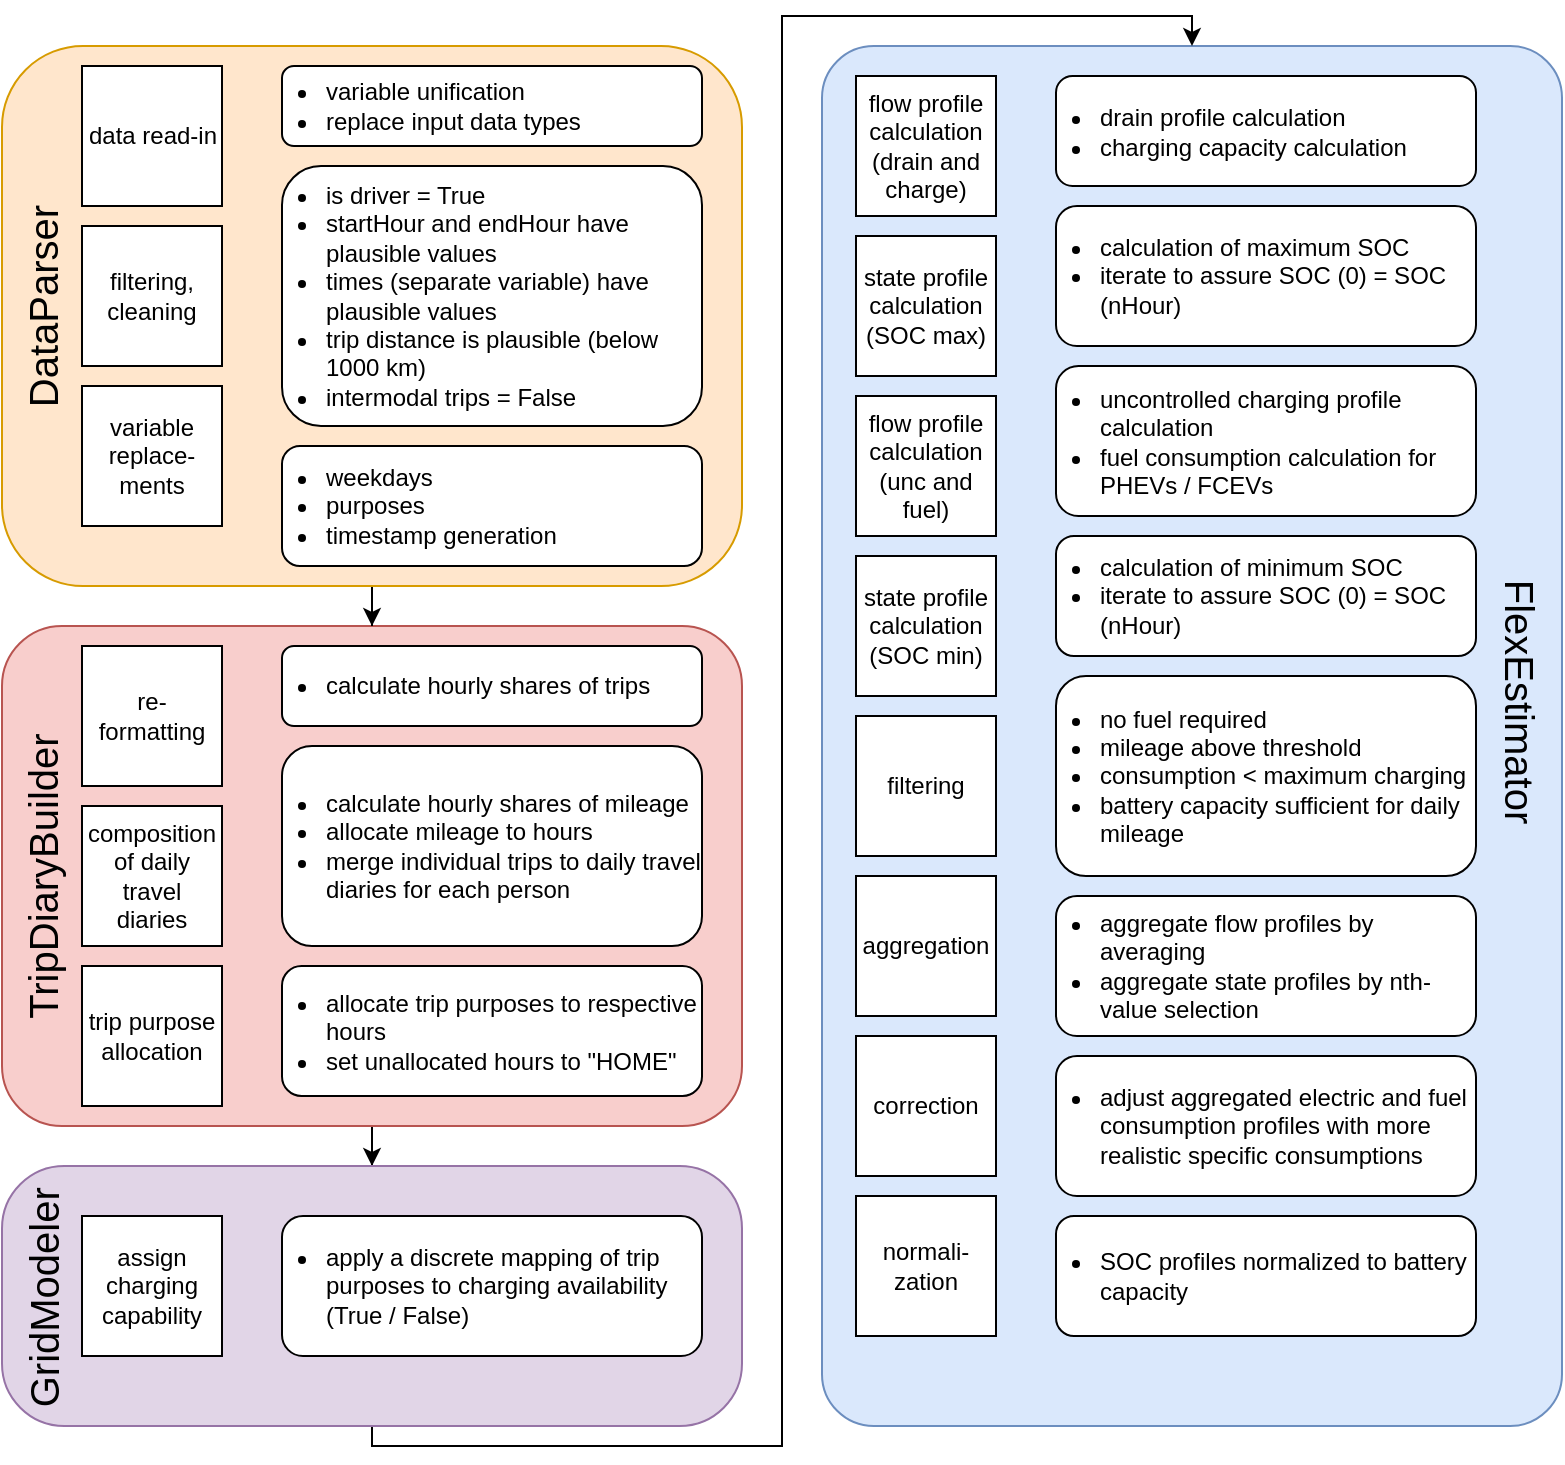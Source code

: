 <mxfile version="14.8.6" type="device"><diagram id="YimaGMnV5s-QCDrL5l2j" name="Page-1"><mxGraphModel dx="1422" dy="763" grid="1" gridSize="10" guides="1" tooltips="1" connect="1" arrows="1" fold="1" page="1" pageScale="1" pageWidth="827" pageHeight="1169" math="0" shadow="0"><root><mxCell id="0"/><mxCell id="1" parent="0"/><mxCell id="HGCUKCm3Jx_b27lc3u62-32" value="" style="rounded=1;whiteSpace=wrap;html=1;fillColor=#dae8fc;strokeColor=#6c8ebf;arcSize=7;" parent="1" vertex="1"><mxGeometry x="440" y="40" width="370" height="690" as="geometry"/></mxCell><mxCell id="HGCUKCm3Jx_b27lc3u62-52" style="edgeStyle=orthogonalEdgeStyle;rounded=0;orthogonalLoop=1;jettySize=auto;html=1;entryX=0.5;entryY=0;entryDx=0;entryDy=0;fontSize=20;" parent="1" source="HGCUKCm3Jx_b27lc3u62-21" target="HGCUKCm3Jx_b27lc3u62-22" edge="1"><mxGeometry relative="1" as="geometry"/></mxCell><mxCell id="HGCUKCm3Jx_b27lc3u62-21" value="" style="rounded=1;whiteSpace=wrap;html=1;fillColor=#f8cecc;strokeColor=#b85450;arcSize=12;" parent="1" vertex="1"><mxGeometry x="30" y="330" width="370" height="250" as="geometry"/></mxCell><mxCell id="HGCUKCm3Jx_b27lc3u62-51" style="edgeStyle=orthogonalEdgeStyle;rounded=0;orthogonalLoop=1;jettySize=auto;html=1;entryX=0.5;entryY=0;entryDx=0;entryDy=0;fontSize=20;" parent="1" source="HGCUKCm3Jx_b27lc3u62-3" target="HGCUKCm3Jx_b27lc3u62-21" edge="1"><mxGeometry relative="1" as="geometry"/></mxCell><mxCell id="HGCUKCm3Jx_b27lc3u62-3" value="" style="rounded=1;whiteSpace=wrap;html=1;fillColor=#ffe6cc;strokeColor=#d79b00;" parent="1" vertex="1"><mxGeometry x="30" y="40" width="370" height="270" as="geometry"/></mxCell><mxCell id="lDoaL4beW7mUjwmd4tld-1" value="data read-in" style="whiteSpace=wrap;html=1;aspect=fixed;spacing=2;spacingLeft=2;spacingRight=1;" parent="1" vertex="1"><mxGeometry x="70" y="50" width="70" height="70" as="geometry"/></mxCell><mxCell id="lDoaL4beW7mUjwmd4tld-2" value="filtering, cleaning" style="whiteSpace=wrap;html=1;aspect=fixed;" parent="1" vertex="1"><mxGeometry x="70" y="130" width="70" height="70" as="geometry"/></mxCell><mxCell id="lDoaL4beW7mUjwmd4tld-3" value="variable replace-ments" style="whiteSpace=wrap;html=1;aspect=fixed;" parent="1" vertex="1"><mxGeometry x="70" y="210" width="70" height="70" as="geometry"/></mxCell><mxCell id="lDoaL4beW7mUjwmd4tld-4" value="composition of daily travel diaries" style="whiteSpace=wrap;html=1;aspect=fixed;spacingLeft=2;spacingRight=2;" parent="1" vertex="1"><mxGeometry x="70" y="420" width="70" height="70" as="geometry"/></mxCell><mxCell id="lDoaL4beW7mUjwmd4tld-7" value="&lt;div align=&quot;left&quot;&gt;&lt;ul&gt;&lt;li&gt;is driver = True&lt;/li&gt;&lt;li&gt;startHour and endHour have plausible values&lt;/li&gt;&lt;li&gt;times (separate variable) have plausible values&lt;/li&gt;&lt;li&gt;trip distance is plausible (below 1000 km)&lt;/li&gt;&lt;li&gt;intermodal trips = False&lt;/li&gt;&lt;/ul&gt;&lt;/div&gt;" style="rounded=1;whiteSpace=wrap;html=1;align=left;spacing=2;spacingLeft=-20;" parent="1" vertex="1"><mxGeometry x="170" y="100" width="210" height="130" as="geometry"/></mxCell><mxCell id="lDoaL4beW7mUjwmd4tld-8" value="&lt;ul&gt;&lt;li&gt;variable unification&lt;/li&gt;&lt;li&gt;replace input data types&lt;br&gt;&lt;/li&gt;&lt;/ul&gt;" style="rounded=1;whiteSpace=wrap;html=1;align=left;spacingLeft=-20;" parent="1" vertex="1"><mxGeometry x="170" y="50" width="210" height="40" as="geometry"/></mxCell><mxCell id="lDoaL4beW7mUjwmd4tld-9" value="&lt;ul&gt;&lt;li&gt;weekdays&lt;/li&gt;&lt;li&gt;purposes&lt;/li&gt;&lt;li&gt;timestamp generation&lt;br&gt;&lt;/li&gt;&lt;/ul&gt;" style="rounded=1;whiteSpace=wrap;html=1;align=left;spacing=2;spacingLeft=-20;" parent="1" vertex="1"><mxGeometry x="170" y="240" width="210" height="60" as="geometry"/></mxCell><mxCell id="lDoaL4beW7mUjwmd4tld-10" value="re-formatting" style="whiteSpace=wrap;html=1;aspect=fixed;spacingLeft=2;spacingRight=2;" parent="1" vertex="1"><mxGeometry x="70" y="340" width="70" height="70" as="geometry"/></mxCell><mxCell id="lDoaL4beW7mUjwmd4tld-11" value="&lt;ul&gt;&lt;li&gt;calculate hourly shares of trips&lt;br&gt;&lt;/li&gt;&lt;/ul&gt;" style="rounded=1;whiteSpace=wrap;html=1;align=left;spacingRight=2;spacing=2;spacingLeft=-20;" parent="1" vertex="1"><mxGeometry x="170" y="340" width="210" height="40" as="geometry"/></mxCell><mxCell id="lDoaL4beW7mUjwmd4tld-12" value="&lt;ul&gt;&lt;li&gt;calculate hourly shares of mileage&lt;br&gt;&lt;/li&gt;&lt;li&gt;allocate mileage to hours&lt;/li&gt;&lt;li&gt;merge individual trips to daily travel diaries for each person&lt;br&gt;&lt;/li&gt;&lt;/ul&gt;" style="rounded=1;whiteSpace=wrap;html=1;align=left;spacing=2;spacingLeft=-20;" parent="1" vertex="1"><mxGeometry x="170" y="390" width="210" height="100" as="geometry"/></mxCell><mxCell id="HGCUKCm3Jx_b27lc3u62-4" value="DataParser" style="text;html=1;strokeColor=none;fillColor=none;align=center;verticalAlign=middle;whiteSpace=wrap;rounded=0;fontSize=20;rotation=270;" parent="1" vertex="1"><mxGeometry x="-85" y="160" width="270" height="20" as="geometry"/></mxCell><mxCell id="HGCUKCm3Jx_b27lc3u62-16" value="TripDiaryBuilder" style="text;html=1;strokeColor=none;fillColor=none;align=center;verticalAlign=middle;whiteSpace=wrap;rounded=0;fontSize=20;rotation=270;" parent="1" vertex="1"><mxGeometry x="-70" y="445" width="240" height="20" as="geometry"/></mxCell><mxCell id="HGCUKCm3Jx_b27lc3u62-17" value="trip purpose allocation" style="whiteSpace=wrap;html=1;aspect=fixed;spacingLeft=2;spacingRight=2;" parent="1" vertex="1"><mxGeometry x="70" y="500" width="70" height="70" as="geometry"/></mxCell><mxCell id="HGCUKCm3Jx_b27lc3u62-53" style="edgeStyle=orthogonalEdgeStyle;rounded=0;orthogonalLoop=1;jettySize=auto;html=1;entryX=0.5;entryY=0;entryDx=0;entryDy=0;fontSize=20;" parent="1" source="HGCUKCm3Jx_b27lc3u62-22" target="HGCUKCm3Jx_b27lc3u62-32" edge="1"><mxGeometry relative="1" as="geometry"><Array as="points"><mxPoint x="420" y="740"/><mxPoint x="420" y="25"/><mxPoint x="625" y="25"/></Array></mxGeometry></mxCell><mxCell id="HGCUKCm3Jx_b27lc3u62-22" value="" style="rounded=1;whiteSpace=wrap;html=1;fillColor=#e1d5e7;strokeColor=#9673a6;arcSize=24;" parent="1" vertex="1"><mxGeometry x="30" y="600" width="370" height="130" as="geometry"/></mxCell><mxCell id="HGCUKCm3Jx_b27lc3u62-24" value="assign charging capability" style="whiteSpace=wrap;html=1;aspect=fixed;spacingLeft=2;spacingRight=2;" parent="1" vertex="1"><mxGeometry x="70" y="625" width="70" height="70" as="geometry"/></mxCell><mxCell id="HGCUKCm3Jx_b27lc3u62-25" value="&lt;ul&gt;&lt;li&gt;apply a discrete mapping of trip purposes to charging availability (True / False)&lt;br&gt;&lt;/li&gt;&lt;/ul&gt;" style="rounded=1;whiteSpace=wrap;html=1;align=left;spacingRight=2;spacingLeft=-20;" parent="1" vertex="1"><mxGeometry x="170" y="625" width="210" height="70" as="geometry"/></mxCell><mxCell id="HGCUKCm3Jx_b27lc3u62-31" value="FlexEstimator" style="text;html=1;strokeColor=none;fillColor=none;align=center;verticalAlign=middle;whiteSpace=wrap;rounded=0;fontSize=20;rotation=90;" parent="1" vertex="1"><mxGeometry x="462.5" y="357.5" width="655" height="20" as="geometry"/></mxCell><mxCell id="HGCUKCm3Jx_b27lc3u62-33" value="state profile calculation (SOC max)" style="whiteSpace=wrap;html=1;aspect=fixed;spacingLeft=2;spacingRight=2;" parent="1" vertex="1"><mxGeometry x="457" y="135" width="70" height="70" as="geometry"/></mxCell><mxCell id="HGCUKCm3Jx_b27lc3u62-34" value="flow profile calculation (drain and charge)" style="whiteSpace=wrap;html=1;aspect=fixed;spacingLeft=2;spacingRight=2;" parent="1" vertex="1"><mxGeometry x="457" y="55" width="70" height="70" as="geometry"/></mxCell><mxCell id="HGCUKCm3Jx_b27lc3u62-35" value="&lt;ul&gt;&lt;li&gt;drain profile calculation&lt;/li&gt;&lt;li&gt;charging capacity calculation&lt;br&gt;&lt;/li&gt;&lt;/ul&gt;" style="rounded=1;whiteSpace=wrap;html=1;align=left;spacingRight=2;spacingLeft=-20;" parent="1" vertex="1"><mxGeometry x="557" y="55" width="210" height="55" as="geometry"/></mxCell><mxCell id="HGCUKCm3Jx_b27lc3u62-36" value="&lt;ul&gt;&lt;li&gt;calculation of maximum SOC &lt;br&gt;&lt;/li&gt;&lt;li&gt;iterate to assure SOC (0) = SOC (nHour)&lt;br&gt;&lt;/li&gt;&lt;/ul&gt;" style="rounded=1;whiteSpace=wrap;html=1;align=left;spacingLeft=-20;spacingRight=2;" parent="1" vertex="1"><mxGeometry x="557" y="120" width="210" height="70" as="geometry"/></mxCell><mxCell id="HGCUKCm3Jx_b27lc3u62-37" value="flow profile calculation (unc and fuel)" style="whiteSpace=wrap;html=1;aspect=fixed;spacingLeft=2;spacingRight=2;" parent="1" vertex="1"><mxGeometry x="457" y="215" width="70" height="70" as="geometry"/></mxCell><mxCell id="HGCUKCm3Jx_b27lc3u62-38" value="&lt;ul&gt;&lt;li&gt;uncontrolled charging profile calculation&lt;/li&gt;&lt;li&gt;fuel consumption calculation for PHEVs / FCEVs&lt;br&gt;&lt;/li&gt;&lt;/ul&gt;" style="rounded=1;whiteSpace=wrap;html=1;align=left;spacingLeft=-20;" parent="1" vertex="1"><mxGeometry x="557" y="200" width="210" height="75" as="geometry"/></mxCell><mxCell id="HGCUKCm3Jx_b27lc3u62-39" value="state profile calculation (SOC min)" style="whiteSpace=wrap;html=1;aspect=fixed;" parent="1" vertex="1"><mxGeometry x="457" y="295" width="70" height="70" as="geometry"/></mxCell><mxCell id="HGCUKCm3Jx_b27lc3u62-40" value="&lt;ul&gt;&lt;li&gt;calculation of minimum SOC &lt;br&gt;&lt;/li&gt;&lt;li&gt;iterate to assure SOC (0) = SOC (nHour)&lt;br&gt;&lt;/li&gt;&lt;/ul&gt;" style="rounded=1;whiteSpace=wrap;html=1;align=left;spacingLeft=-20;" parent="1" vertex="1"><mxGeometry x="557" y="285" width="210" height="60" as="geometry"/></mxCell><mxCell id="HGCUKCm3Jx_b27lc3u62-41" value="filtering" style="whiteSpace=wrap;html=1;aspect=fixed;" parent="1" vertex="1"><mxGeometry x="457" y="375" width="70" height="70" as="geometry"/></mxCell><mxCell id="HGCUKCm3Jx_b27lc3u62-42" value="&lt;ul&gt;&lt;li&gt;no fuel required&lt;/li&gt;&lt;li&gt;mileage above threshold&lt;/li&gt;&lt;li&gt;consumption &amp;lt; maximum charging&lt;/li&gt;&lt;li&gt;battery capacity sufficient for daily mileage&lt;br&gt;&lt;/li&gt;&lt;/ul&gt;" style="rounded=1;whiteSpace=wrap;html=1;align=left;spacingLeft=-20;" parent="1" vertex="1"><mxGeometry x="557" y="355" width="210" height="100" as="geometry"/></mxCell><mxCell id="HGCUKCm3Jx_b27lc3u62-43" value="aggregation" style="whiteSpace=wrap;html=1;aspect=fixed;" parent="1" vertex="1"><mxGeometry x="457" y="455" width="70" height="70" as="geometry"/></mxCell><mxCell id="HGCUKCm3Jx_b27lc3u62-44" value="correction" style="whiteSpace=wrap;html=1;aspect=fixed;" parent="1" vertex="1"><mxGeometry x="457" y="535" width="70" height="70" as="geometry"/></mxCell><mxCell id="HGCUKCm3Jx_b27lc3u62-45" value="normali-zation" style="whiteSpace=wrap;html=1;aspect=fixed;" parent="1" vertex="1"><mxGeometry x="457" y="615" width="70" height="70" as="geometry"/></mxCell><mxCell id="HGCUKCm3Jx_b27lc3u62-46" value="&lt;ul&gt;&lt;li&gt;aggregate flow profiles by averaging&lt;/li&gt;&lt;li&gt;aggregate state profiles by nth-value selection&lt;br&gt;&lt;/li&gt;&lt;/ul&gt;" style="rounded=1;whiteSpace=wrap;html=1;align=left;spacingLeft=-20;" parent="1" vertex="1"><mxGeometry x="557" y="465" width="210" height="70" as="geometry"/></mxCell><mxCell id="HGCUKCm3Jx_b27lc3u62-47" value="&lt;ul&gt;&lt;li&gt;adjust aggregated electric and fuel consumption profiles with more realistic specific consumptions&lt;br&gt;&lt;/li&gt;&lt;/ul&gt;" style="rounded=1;whiteSpace=wrap;html=1;align=left;spacingLeft=-20;spacingRight=2;" parent="1" vertex="1"><mxGeometry x="557" y="545" width="210" height="70" as="geometry"/></mxCell><mxCell id="HGCUKCm3Jx_b27lc3u62-48" value="&lt;ul&gt;&lt;li&gt;SOC profiles normalized to battery capacity&lt;/li&gt;&lt;/ul&gt;" style="rounded=1;whiteSpace=wrap;html=1;align=left;spacingLeft=-20;" parent="1" vertex="1"><mxGeometry x="557" y="625" width="210" height="60" as="geometry"/></mxCell><mxCell id="HGCUKCm3Jx_b27lc3u62-50" value="GridModeler" style="text;html=1;strokeColor=none;fillColor=none;align=center;verticalAlign=middle;whiteSpace=wrap;rounded=0;fontSize=20;rotation=270;" parent="1" vertex="1"><mxGeometry x="1.88" y="655.63" width="96.25" height="20" as="geometry"/></mxCell><mxCell id="BCpRLmcwHCxOFY0kd9_z-1" value="&lt;ul&gt;&lt;li&gt;allocate trip purposes to respective hours&lt;/li&gt;&lt;li&gt;set unallocated hours to &quot;HOME&quot;&lt;/li&gt;&lt;/ul&gt;" style="rounded=1;whiteSpace=wrap;html=1;align=left;spacing=2;spacingLeft=-20;" parent="1" vertex="1"><mxGeometry x="170" y="500" width="210" height="65" as="geometry"/></mxCell></root></mxGraphModel></diagram></mxfile>